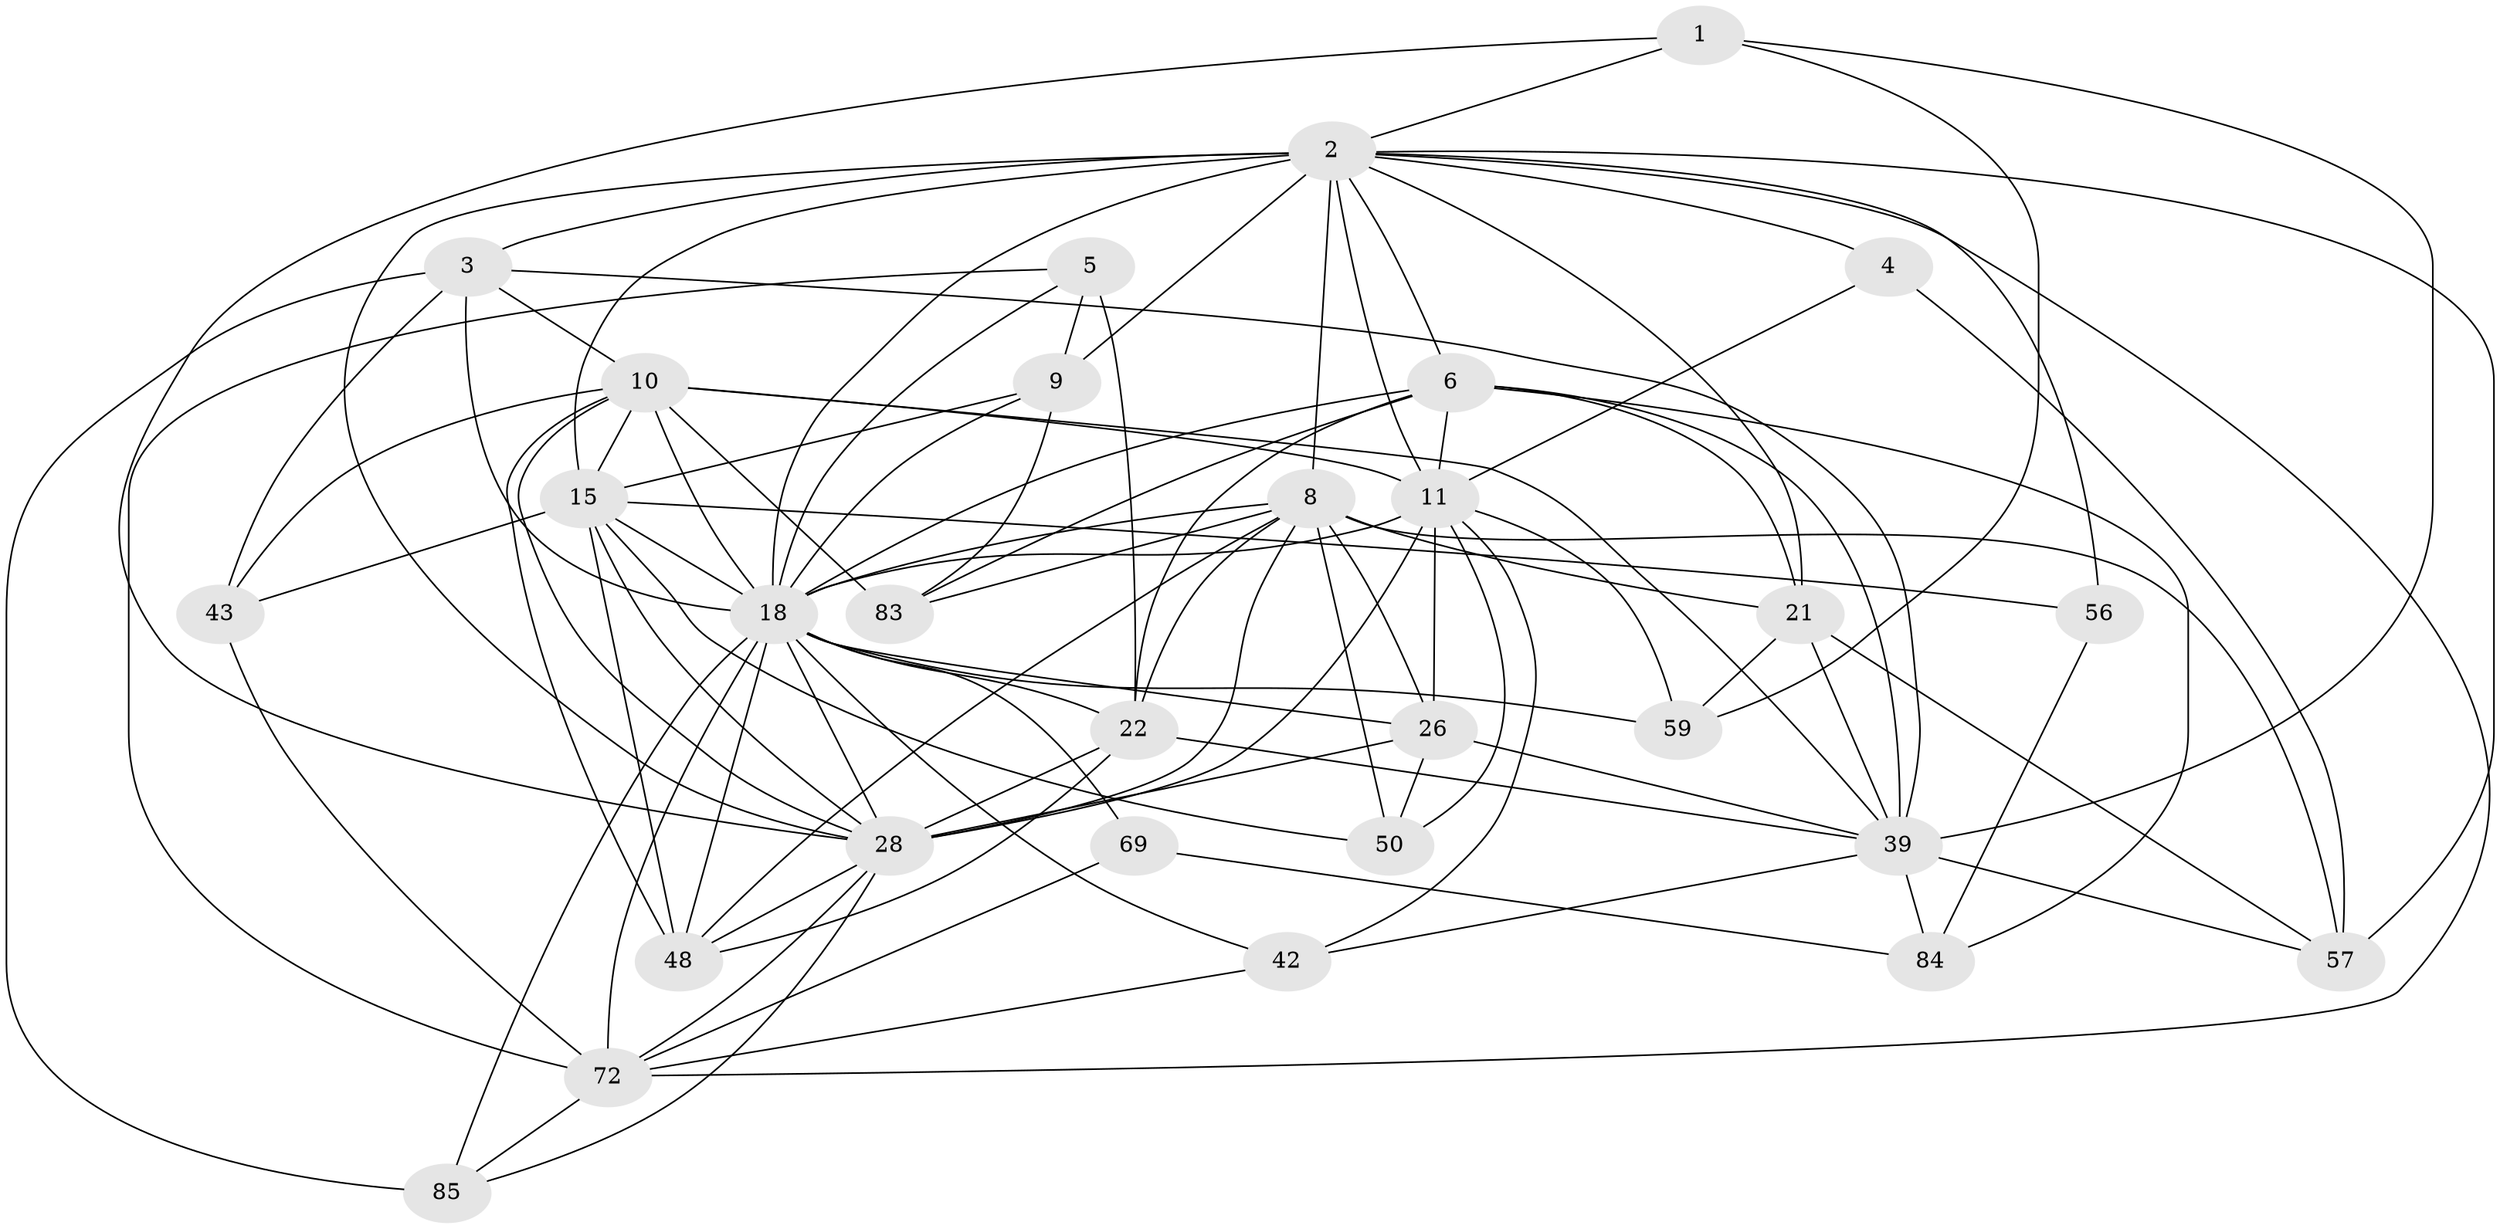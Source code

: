 // original degree distribution, {4: 1.0}
// Generated by graph-tools (version 1.1) at 2025/20/03/04/25 18:20:53]
// undirected, 29 vertices, 97 edges
graph export_dot {
graph [start="1"]
  node [color=gray90,style=filled];
  1;
  2 [super="+30+25+13"];
  3 [super="+20"];
  4;
  5 [super="+93"];
  6 [super="+86+7"];
  8 [super="+66+36+32"];
  9 [super="+31"];
  10 [super="+34+33"];
  11 [super="+67+12+19"];
  15 [super="+35+64"];
  18 [super="+46+44+24"];
  21 [super="+47+71"];
  22 [super="+52+27"];
  26 [super="+61"];
  28 [super="+58+90"];
  39 [super="+97+54"];
  42;
  43;
  48 [super="+75"];
  50;
  56;
  57 [super="+62"];
  59 [super="+77"];
  69;
  72 [super="+73"];
  83;
  84;
  85;
  1 -- 59;
  1 -- 28;
  1 -- 39;
  1 -- 2;
  2 -- 11 [weight=2];
  2 -- 72;
  2 -- 3 [weight=2];
  2 -- 21;
  2 -- 6;
  2 -- 57 [weight=2];
  2 -- 56 [weight=2];
  2 -- 18 [weight=4];
  2 -- 4 [weight=2];
  2 -- 8;
  2 -- 9 [weight=3];
  2 -- 15;
  2 -- 28;
  3 -- 43;
  3 -- 85;
  3 -- 10 [weight=2];
  3 -- 39;
  3 -- 18;
  4 -- 11;
  4 -- 57;
  5 -- 9;
  5 -- 22 [weight=3];
  5 -- 72;
  5 -- 18;
  6 -- 21;
  6 -- 11;
  6 -- 83;
  6 -- 84;
  6 -- 22;
  6 -- 18;
  6 -- 39;
  8 -- 48;
  8 -- 26;
  8 -- 22 [weight=3];
  8 -- 50;
  8 -- 83;
  8 -- 28;
  8 -- 57;
  8 -- 18 [weight=3];
  8 -- 21;
  9 -- 83;
  9 -- 15;
  9 -- 18 [weight=2];
  10 -- 83;
  10 -- 15;
  10 -- 28;
  10 -- 11 [weight=2];
  10 -- 48;
  10 -- 43;
  10 -- 18 [weight=2];
  10 -- 39;
  11 -- 42;
  11 -- 50;
  11 -- 59;
  11 -- 26;
  11 -- 28;
  11 -- 18;
  15 -- 50;
  15 -- 56;
  15 -- 43;
  15 -- 28;
  15 -- 48;
  15 -- 18 [weight=2];
  18 -- 42;
  18 -- 59 [weight=3];
  18 -- 28;
  18 -- 22 [weight=2];
  18 -- 26;
  18 -- 69 [weight=2];
  18 -- 72;
  18 -- 48;
  18 -- 85;
  21 -- 57;
  21 -- 39;
  21 -- 59;
  22 -- 28;
  22 -- 48;
  22 -- 39;
  26 -- 50;
  26 -- 39;
  26 -- 28;
  28 -- 85;
  28 -- 72;
  28 -- 48;
  39 -- 57;
  39 -- 42;
  39 -- 84;
  42 -- 72;
  43 -- 72;
  56 -- 84;
  69 -- 72;
  69 -- 84;
  72 -- 85;
}
